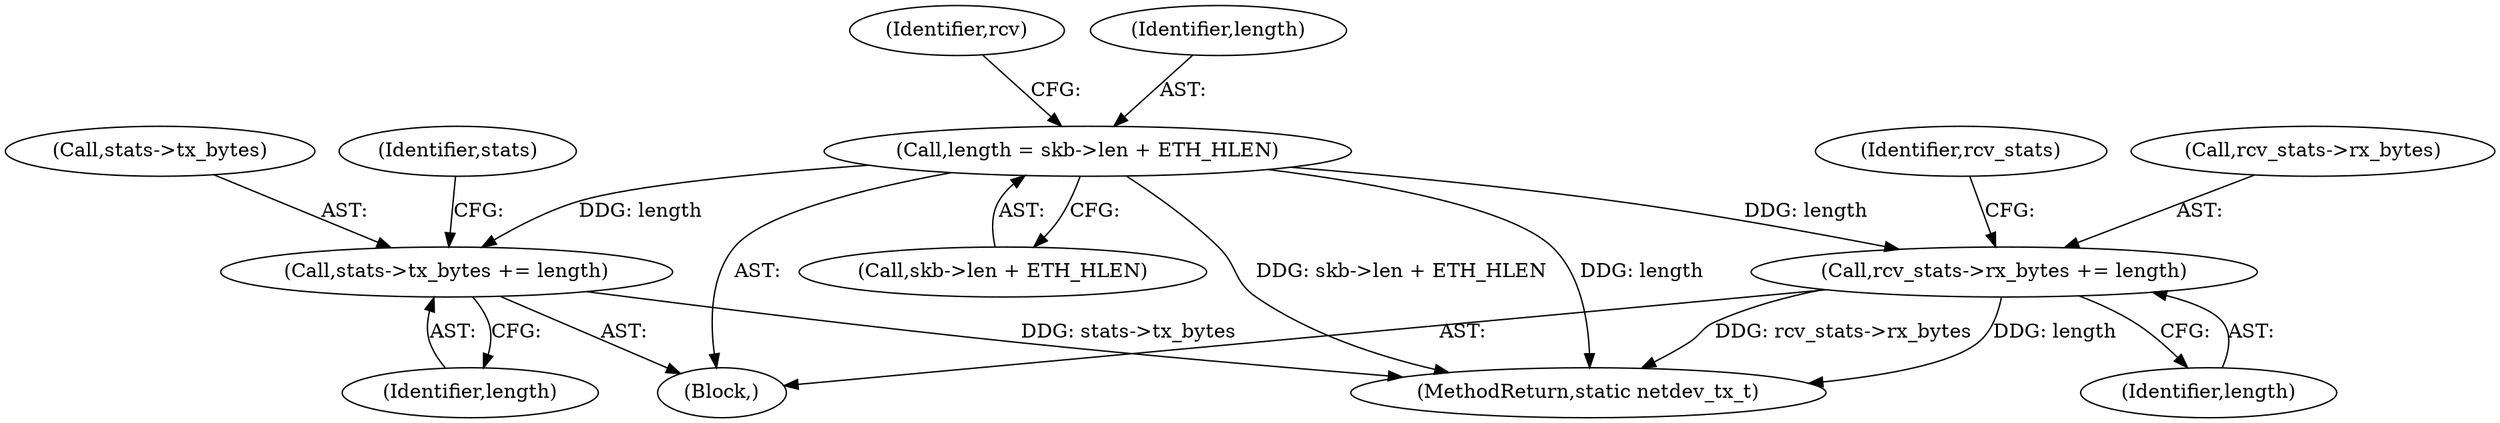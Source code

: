 digraph "0_linux_6ec82562ffc6f297d0de36d65776cff8e5704867@integer" {
"1000159" [label="(Call,length = skb->len + ETH_HLEN)"];
"1000173" [label="(Call,stats->tx_bytes += length)"];
"1000182" [label="(Call,rcv_stats->rx_bytes += length)"];
"1000173" [label="(Call,stats->tx_bytes += length)"];
"1000189" [label="(Identifier,rcv_stats)"];
"1000177" [label="(Identifier,length)"];
"1000186" [label="(Identifier,length)"];
"1000159" [label="(Call,length = skb->len + ETH_HLEN)"];
"1000183" [label="(Call,rcv_stats->rx_bytes)"];
"1000174" [label="(Call,stats->tx_bytes)"];
"1000211" [label="(MethodReturn,static netdev_tx_t)"];
"1000161" [label="(Call,skb->len + ETH_HLEN)"];
"1000182" [label="(Call,rcv_stats->rx_bytes += length)"];
"1000103" [label="(Block,)"];
"1000180" [label="(Identifier,stats)"];
"1000169" [label="(Identifier,rcv)"];
"1000160" [label="(Identifier,length)"];
"1000159" -> "1000103"  [label="AST: "];
"1000159" -> "1000161"  [label="CFG: "];
"1000160" -> "1000159"  [label="AST: "];
"1000161" -> "1000159"  [label="AST: "];
"1000169" -> "1000159"  [label="CFG: "];
"1000159" -> "1000211"  [label="DDG: length"];
"1000159" -> "1000211"  [label="DDG: skb->len + ETH_HLEN"];
"1000159" -> "1000173"  [label="DDG: length"];
"1000159" -> "1000182"  [label="DDG: length"];
"1000173" -> "1000103"  [label="AST: "];
"1000173" -> "1000177"  [label="CFG: "];
"1000174" -> "1000173"  [label="AST: "];
"1000177" -> "1000173"  [label="AST: "];
"1000180" -> "1000173"  [label="CFG: "];
"1000173" -> "1000211"  [label="DDG: stats->tx_bytes"];
"1000182" -> "1000103"  [label="AST: "];
"1000182" -> "1000186"  [label="CFG: "];
"1000183" -> "1000182"  [label="AST: "];
"1000186" -> "1000182"  [label="AST: "];
"1000189" -> "1000182"  [label="CFG: "];
"1000182" -> "1000211"  [label="DDG: length"];
"1000182" -> "1000211"  [label="DDG: rcv_stats->rx_bytes"];
}
